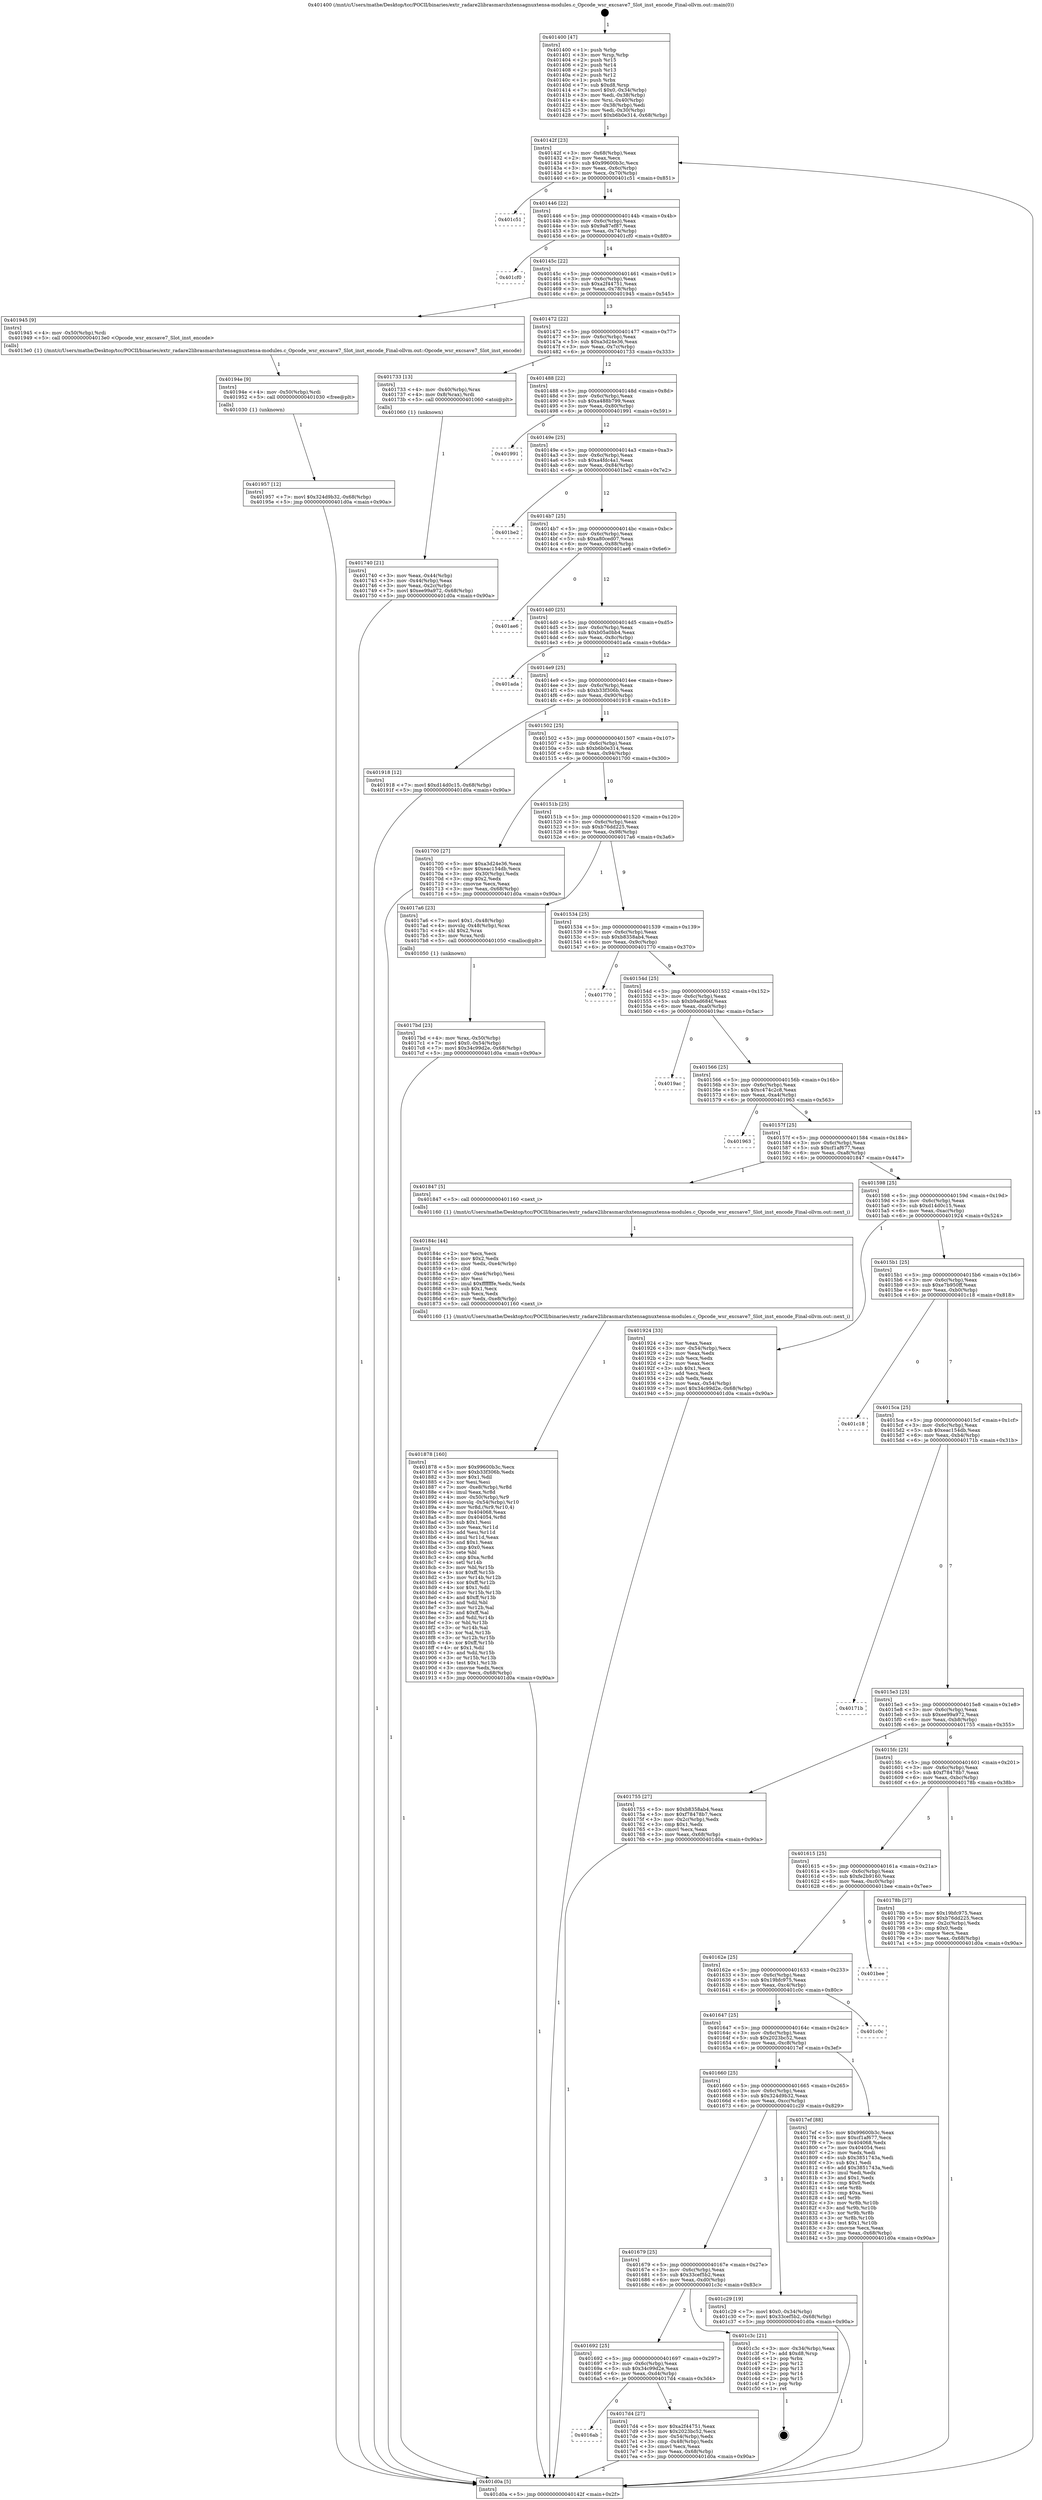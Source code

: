 digraph "0x401400" {
  label = "0x401400 (/mnt/c/Users/mathe/Desktop/tcc/POCII/binaries/extr_radare2librasmarchxtensagnuxtensa-modules.c_Opcode_wsr_excsave7_Slot_inst_encode_Final-ollvm.out::main(0))"
  labelloc = "t"
  node[shape=record]

  Entry [label="",width=0.3,height=0.3,shape=circle,fillcolor=black,style=filled]
  "0x40142f" [label="{
     0x40142f [23]\l
     | [instrs]\l
     &nbsp;&nbsp;0x40142f \<+3\>: mov -0x68(%rbp),%eax\l
     &nbsp;&nbsp;0x401432 \<+2\>: mov %eax,%ecx\l
     &nbsp;&nbsp;0x401434 \<+6\>: sub $0x99600b3c,%ecx\l
     &nbsp;&nbsp;0x40143a \<+3\>: mov %eax,-0x6c(%rbp)\l
     &nbsp;&nbsp;0x40143d \<+3\>: mov %ecx,-0x70(%rbp)\l
     &nbsp;&nbsp;0x401440 \<+6\>: je 0000000000401c51 \<main+0x851\>\l
  }"]
  "0x401c51" [label="{
     0x401c51\l
  }", style=dashed]
  "0x401446" [label="{
     0x401446 [22]\l
     | [instrs]\l
     &nbsp;&nbsp;0x401446 \<+5\>: jmp 000000000040144b \<main+0x4b\>\l
     &nbsp;&nbsp;0x40144b \<+3\>: mov -0x6c(%rbp),%eax\l
     &nbsp;&nbsp;0x40144e \<+5\>: sub $0x9a87ef87,%eax\l
     &nbsp;&nbsp;0x401453 \<+3\>: mov %eax,-0x74(%rbp)\l
     &nbsp;&nbsp;0x401456 \<+6\>: je 0000000000401cf0 \<main+0x8f0\>\l
  }"]
  Exit [label="",width=0.3,height=0.3,shape=circle,fillcolor=black,style=filled,peripheries=2]
  "0x401cf0" [label="{
     0x401cf0\l
  }", style=dashed]
  "0x40145c" [label="{
     0x40145c [22]\l
     | [instrs]\l
     &nbsp;&nbsp;0x40145c \<+5\>: jmp 0000000000401461 \<main+0x61\>\l
     &nbsp;&nbsp;0x401461 \<+3\>: mov -0x6c(%rbp),%eax\l
     &nbsp;&nbsp;0x401464 \<+5\>: sub $0xa2f44751,%eax\l
     &nbsp;&nbsp;0x401469 \<+3\>: mov %eax,-0x78(%rbp)\l
     &nbsp;&nbsp;0x40146c \<+6\>: je 0000000000401945 \<main+0x545\>\l
  }"]
  "0x401957" [label="{
     0x401957 [12]\l
     | [instrs]\l
     &nbsp;&nbsp;0x401957 \<+7\>: movl $0x324d9b32,-0x68(%rbp)\l
     &nbsp;&nbsp;0x40195e \<+5\>: jmp 0000000000401d0a \<main+0x90a\>\l
  }"]
  "0x401945" [label="{
     0x401945 [9]\l
     | [instrs]\l
     &nbsp;&nbsp;0x401945 \<+4\>: mov -0x50(%rbp),%rdi\l
     &nbsp;&nbsp;0x401949 \<+5\>: call 00000000004013e0 \<Opcode_wsr_excsave7_Slot_inst_encode\>\l
     | [calls]\l
     &nbsp;&nbsp;0x4013e0 \{1\} (/mnt/c/Users/mathe/Desktop/tcc/POCII/binaries/extr_radare2librasmarchxtensagnuxtensa-modules.c_Opcode_wsr_excsave7_Slot_inst_encode_Final-ollvm.out::Opcode_wsr_excsave7_Slot_inst_encode)\l
  }"]
  "0x401472" [label="{
     0x401472 [22]\l
     | [instrs]\l
     &nbsp;&nbsp;0x401472 \<+5\>: jmp 0000000000401477 \<main+0x77\>\l
     &nbsp;&nbsp;0x401477 \<+3\>: mov -0x6c(%rbp),%eax\l
     &nbsp;&nbsp;0x40147a \<+5\>: sub $0xa3d24e36,%eax\l
     &nbsp;&nbsp;0x40147f \<+3\>: mov %eax,-0x7c(%rbp)\l
     &nbsp;&nbsp;0x401482 \<+6\>: je 0000000000401733 \<main+0x333\>\l
  }"]
  "0x40194e" [label="{
     0x40194e [9]\l
     | [instrs]\l
     &nbsp;&nbsp;0x40194e \<+4\>: mov -0x50(%rbp),%rdi\l
     &nbsp;&nbsp;0x401952 \<+5\>: call 0000000000401030 \<free@plt\>\l
     | [calls]\l
     &nbsp;&nbsp;0x401030 \{1\} (unknown)\l
  }"]
  "0x401733" [label="{
     0x401733 [13]\l
     | [instrs]\l
     &nbsp;&nbsp;0x401733 \<+4\>: mov -0x40(%rbp),%rax\l
     &nbsp;&nbsp;0x401737 \<+4\>: mov 0x8(%rax),%rdi\l
     &nbsp;&nbsp;0x40173b \<+5\>: call 0000000000401060 \<atoi@plt\>\l
     | [calls]\l
     &nbsp;&nbsp;0x401060 \{1\} (unknown)\l
  }"]
  "0x401488" [label="{
     0x401488 [22]\l
     | [instrs]\l
     &nbsp;&nbsp;0x401488 \<+5\>: jmp 000000000040148d \<main+0x8d\>\l
     &nbsp;&nbsp;0x40148d \<+3\>: mov -0x6c(%rbp),%eax\l
     &nbsp;&nbsp;0x401490 \<+5\>: sub $0xa488b799,%eax\l
     &nbsp;&nbsp;0x401495 \<+3\>: mov %eax,-0x80(%rbp)\l
     &nbsp;&nbsp;0x401498 \<+6\>: je 0000000000401991 \<main+0x591\>\l
  }"]
  "0x401878" [label="{
     0x401878 [160]\l
     | [instrs]\l
     &nbsp;&nbsp;0x401878 \<+5\>: mov $0x99600b3c,%ecx\l
     &nbsp;&nbsp;0x40187d \<+5\>: mov $0xb33f306b,%edx\l
     &nbsp;&nbsp;0x401882 \<+3\>: mov $0x1,%dil\l
     &nbsp;&nbsp;0x401885 \<+2\>: xor %esi,%esi\l
     &nbsp;&nbsp;0x401887 \<+7\>: mov -0xe8(%rbp),%r8d\l
     &nbsp;&nbsp;0x40188e \<+4\>: imul %eax,%r8d\l
     &nbsp;&nbsp;0x401892 \<+4\>: mov -0x50(%rbp),%r9\l
     &nbsp;&nbsp;0x401896 \<+4\>: movslq -0x54(%rbp),%r10\l
     &nbsp;&nbsp;0x40189a \<+4\>: mov %r8d,(%r9,%r10,4)\l
     &nbsp;&nbsp;0x40189e \<+7\>: mov 0x404068,%eax\l
     &nbsp;&nbsp;0x4018a5 \<+8\>: mov 0x404054,%r8d\l
     &nbsp;&nbsp;0x4018ad \<+3\>: sub $0x1,%esi\l
     &nbsp;&nbsp;0x4018b0 \<+3\>: mov %eax,%r11d\l
     &nbsp;&nbsp;0x4018b3 \<+3\>: add %esi,%r11d\l
     &nbsp;&nbsp;0x4018b6 \<+4\>: imul %r11d,%eax\l
     &nbsp;&nbsp;0x4018ba \<+3\>: and $0x1,%eax\l
     &nbsp;&nbsp;0x4018bd \<+3\>: cmp $0x0,%eax\l
     &nbsp;&nbsp;0x4018c0 \<+3\>: sete %bl\l
     &nbsp;&nbsp;0x4018c3 \<+4\>: cmp $0xa,%r8d\l
     &nbsp;&nbsp;0x4018c7 \<+4\>: setl %r14b\l
     &nbsp;&nbsp;0x4018cb \<+3\>: mov %bl,%r15b\l
     &nbsp;&nbsp;0x4018ce \<+4\>: xor $0xff,%r15b\l
     &nbsp;&nbsp;0x4018d2 \<+3\>: mov %r14b,%r12b\l
     &nbsp;&nbsp;0x4018d5 \<+4\>: xor $0xff,%r12b\l
     &nbsp;&nbsp;0x4018d9 \<+4\>: xor $0x1,%dil\l
     &nbsp;&nbsp;0x4018dd \<+3\>: mov %r15b,%r13b\l
     &nbsp;&nbsp;0x4018e0 \<+4\>: and $0xff,%r13b\l
     &nbsp;&nbsp;0x4018e4 \<+3\>: and %dil,%bl\l
     &nbsp;&nbsp;0x4018e7 \<+3\>: mov %r12b,%al\l
     &nbsp;&nbsp;0x4018ea \<+2\>: and $0xff,%al\l
     &nbsp;&nbsp;0x4018ec \<+3\>: and %dil,%r14b\l
     &nbsp;&nbsp;0x4018ef \<+3\>: or %bl,%r13b\l
     &nbsp;&nbsp;0x4018f2 \<+3\>: or %r14b,%al\l
     &nbsp;&nbsp;0x4018f5 \<+3\>: xor %al,%r13b\l
     &nbsp;&nbsp;0x4018f8 \<+3\>: or %r12b,%r15b\l
     &nbsp;&nbsp;0x4018fb \<+4\>: xor $0xff,%r15b\l
     &nbsp;&nbsp;0x4018ff \<+4\>: or $0x1,%dil\l
     &nbsp;&nbsp;0x401903 \<+3\>: and %dil,%r15b\l
     &nbsp;&nbsp;0x401906 \<+3\>: or %r15b,%r13b\l
     &nbsp;&nbsp;0x401909 \<+4\>: test $0x1,%r13b\l
     &nbsp;&nbsp;0x40190d \<+3\>: cmovne %edx,%ecx\l
     &nbsp;&nbsp;0x401910 \<+3\>: mov %ecx,-0x68(%rbp)\l
     &nbsp;&nbsp;0x401913 \<+5\>: jmp 0000000000401d0a \<main+0x90a\>\l
  }"]
  "0x401991" [label="{
     0x401991\l
  }", style=dashed]
  "0x40149e" [label="{
     0x40149e [25]\l
     | [instrs]\l
     &nbsp;&nbsp;0x40149e \<+5\>: jmp 00000000004014a3 \<main+0xa3\>\l
     &nbsp;&nbsp;0x4014a3 \<+3\>: mov -0x6c(%rbp),%eax\l
     &nbsp;&nbsp;0x4014a6 \<+5\>: sub $0xa4fdc4a1,%eax\l
     &nbsp;&nbsp;0x4014ab \<+6\>: mov %eax,-0x84(%rbp)\l
     &nbsp;&nbsp;0x4014b1 \<+6\>: je 0000000000401be2 \<main+0x7e2\>\l
  }"]
  "0x40184c" [label="{
     0x40184c [44]\l
     | [instrs]\l
     &nbsp;&nbsp;0x40184c \<+2\>: xor %ecx,%ecx\l
     &nbsp;&nbsp;0x40184e \<+5\>: mov $0x2,%edx\l
     &nbsp;&nbsp;0x401853 \<+6\>: mov %edx,-0xe4(%rbp)\l
     &nbsp;&nbsp;0x401859 \<+1\>: cltd\l
     &nbsp;&nbsp;0x40185a \<+6\>: mov -0xe4(%rbp),%esi\l
     &nbsp;&nbsp;0x401860 \<+2\>: idiv %esi\l
     &nbsp;&nbsp;0x401862 \<+6\>: imul $0xfffffffe,%edx,%edx\l
     &nbsp;&nbsp;0x401868 \<+3\>: sub $0x1,%ecx\l
     &nbsp;&nbsp;0x40186b \<+2\>: sub %ecx,%edx\l
     &nbsp;&nbsp;0x40186d \<+6\>: mov %edx,-0xe8(%rbp)\l
     &nbsp;&nbsp;0x401873 \<+5\>: call 0000000000401160 \<next_i\>\l
     | [calls]\l
     &nbsp;&nbsp;0x401160 \{1\} (/mnt/c/Users/mathe/Desktop/tcc/POCII/binaries/extr_radare2librasmarchxtensagnuxtensa-modules.c_Opcode_wsr_excsave7_Slot_inst_encode_Final-ollvm.out::next_i)\l
  }"]
  "0x401be2" [label="{
     0x401be2\l
  }", style=dashed]
  "0x4014b7" [label="{
     0x4014b7 [25]\l
     | [instrs]\l
     &nbsp;&nbsp;0x4014b7 \<+5\>: jmp 00000000004014bc \<main+0xbc\>\l
     &nbsp;&nbsp;0x4014bc \<+3\>: mov -0x6c(%rbp),%eax\l
     &nbsp;&nbsp;0x4014bf \<+5\>: sub $0xa80ced07,%eax\l
     &nbsp;&nbsp;0x4014c4 \<+6\>: mov %eax,-0x88(%rbp)\l
     &nbsp;&nbsp;0x4014ca \<+6\>: je 0000000000401ae6 \<main+0x6e6\>\l
  }"]
  "0x4016ab" [label="{
     0x4016ab\l
  }", style=dashed]
  "0x401ae6" [label="{
     0x401ae6\l
  }", style=dashed]
  "0x4014d0" [label="{
     0x4014d0 [25]\l
     | [instrs]\l
     &nbsp;&nbsp;0x4014d0 \<+5\>: jmp 00000000004014d5 \<main+0xd5\>\l
     &nbsp;&nbsp;0x4014d5 \<+3\>: mov -0x6c(%rbp),%eax\l
     &nbsp;&nbsp;0x4014d8 \<+5\>: sub $0xb05a0bb4,%eax\l
     &nbsp;&nbsp;0x4014dd \<+6\>: mov %eax,-0x8c(%rbp)\l
     &nbsp;&nbsp;0x4014e3 \<+6\>: je 0000000000401ada \<main+0x6da\>\l
  }"]
  "0x4017d4" [label="{
     0x4017d4 [27]\l
     | [instrs]\l
     &nbsp;&nbsp;0x4017d4 \<+5\>: mov $0xa2f44751,%eax\l
     &nbsp;&nbsp;0x4017d9 \<+5\>: mov $0x2023bc52,%ecx\l
     &nbsp;&nbsp;0x4017de \<+3\>: mov -0x54(%rbp),%edx\l
     &nbsp;&nbsp;0x4017e1 \<+3\>: cmp -0x48(%rbp),%edx\l
     &nbsp;&nbsp;0x4017e4 \<+3\>: cmovl %ecx,%eax\l
     &nbsp;&nbsp;0x4017e7 \<+3\>: mov %eax,-0x68(%rbp)\l
     &nbsp;&nbsp;0x4017ea \<+5\>: jmp 0000000000401d0a \<main+0x90a\>\l
  }"]
  "0x401ada" [label="{
     0x401ada\l
  }", style=dashed]
  "0x4014e9" [label="{
     0x4014e9 [25]\l
     | [instrs]\l
     &nbsp;&nbsp;0x4014e9 \<+5\>: jmp 00000000004014ee \<main+0xee\>\l
     &nbsp;&nbsp;0x4014ee \<+3\>: mov -0x6c(%rbp),%eax\l
     &nbsp;&nbsp;0x4014f1 \<+5\>: sub $0xb33f306b,%eax\l
     &nbsp;&nbsp;0x4014f6 \<+6\>: mov %eax,-0x90(%rbp)\l
     &nbsp;&nbsp;0x4014fc \<+6\>: je 0000000000401918 \<main+0x518\>\l
  }"]
  "0x401692" [label="{
     0x401692 [25]\l
     | [instrs]\l
     &nbsp;&nbsp;0x401692 \<+5\>: jmp 0000000000401697 \<main+0x297\>\l
     &nbsp;&nbsp;0x401697 \<+3\>: mov -0x6c(%rbp),%eax\l
     &nbsp;&nbsp;0x40169a \<+5\>: sub $0x34c99d2e,%eax\l
     &nbsp;&nbsp;0x40169f \<+6\>: mov %eax,-0xd4(%rbp)\l
     &nbsp;&nbsp;0x4016a5 \<+6\>: je 00000000004017d4 \<main+0x3d4\>\l
  }"]
  "0x401918" [label="{
     0x401918 [12]\l
     | [instrs]\l
     &nbsp;&nbsp;0x401918 \<+7\>: movl $0xd14d0c15,-0x68(%rbp)\l
     &nbsp;&nbsp;0x40191f \<+5\>: jmp 0000000000401d0a \<main+0x90a\>\l
  }"]
  "0x401502" [label="{
     0x401502 [25]\l
     | [instrs]\l
     &nbsp;&nbsp;0x401502 \<+5\>: jmp 0000000000401507 \<main+0x107\>\l
     &nbsp;&nbsp;0x401507 \<+3\>: mov -0x6c(%rbp),%eax\l
     &nbsp;&nbsp;0x40150a \<+5\>: sub $0xb6b0e314,%eax\l
     &nbsp;&nbsp;0x40150f \<+6\>: mov %eax,-0x94(%rbp)\l
     &nbsp;&nbsp;0x401515 \<+6\>: je 0000000000401700 \<main+0x300\>\l
  }"]
  "0x401c3c" [label="{
     0x401c3c [21]\l
     | [instrs]\l
     &nbsp;&nbsp;0x401c3c \<+3\>: mov -0x34(%rbp),%eax\l
     &nbsp;&nbsp;0x401c3f \<+7\>: add $0xd8,%rsp\l
     &nbsp;&nbsp;0x401c46 \<+1\>: pop %rbx\l
     &nbsp;&nbsp;0x401c47 \<+2\>: pop %r12\l
     &nbsp;&nbsp;0x401c49 \<+2\>: pop %r13\l
     &nbsp;&nbsp;0x401c4b \<+2\>: pop %r14\l
     &nbsp;&nbsp;0x401c4d \<+2\>: pop %r15\l
     &nbsp;&nbsp;0x401c4f \<+1\>: pop %rbp\l
     &nbsp;&nbsp;0x401c50 \<+1\>: ret\l
  }"]
  "0x401700" [label="{
     0x401700 [27]\l
     | [instrs]\l
     &nbsp;&nbsp;0x401700 \<+5\>: mov $0xa3d24e36,%eax\l
     &nbsp;&nbsp;0x401705 \<+5\>: mov $0xeac154db,%ecx\l
     &nbsp;&nbsp;0x40170a \<+3\>: mov -0x30(%rbp),%edx\l
     &nbsp;&nbsp;0x40170d \<+3\>: cmp $0x2,%edx\l
     &nbsp;&nbsp;0x401710 \<+3\>: cmovne %ecx,%eax\l
     &nbsp;&nbsp;0x401713 \<+3\>: mov %eax,-0x68(%rbp)\l
     &nbsp;&nbsp;0x401716 \<+5\>: jmp 0000000000401d0a \<main+0x90a\>\l
  }"]
  "0x40151b" [label="{
     0x40151b [25]\l
     | [instrs]\l
     &nbsp;&nbsp;0x40151b \<+5\>: jmp 0000000000401520 \<main+0x120\>\l
     &nbsp;&nbsp;0x401520 \<+3\>: mov -0x6c(%rbp),%eax\l
     &nbsp;&nbsp;0x401523 \<+5\>: sub $0xb76dd225,%eax\l
     &nbsp;&nbsp;0x401528 \<+6\>: mov %eax,-0x98(%rbp)\l
     &nbsp;&nbsp;0x40152e \<+6\>: je 00000000004017a6 \<main+0x3a6\>\l
  }"]
  "0x401d0a" [label="{
     0x401d0a [5]\l
     | [instrs]\l
     &nbsp;&nbsp;0x401d0a \<+5\>: jmp 000000000040142f \<main+0x2f\>\l
  }"]
  "0x401400" [label="{
     0x401400 [47]\l
     | [instrs]\l
     &nbsp;&nbsp;0x401400 \<+1\>: push %rbp\l
     &nbsp;&nbsp;0x401401 \<+3\>: mov %rsp,%rbp\l
     &nbsp;&nbsp;0x401404 \<+2\>: push %r15\l
     &nbsp;&nbsp;0x401406 \<+2\>: push %r14\l
     &nbsp;&nbsp;0x401408 \<+2\>: push %r13\l
     &nbsp;&nbsp;0x40140a \<+2\>: push %r12\l
     &nbsp;&nbsp;0x40140c \<+1\>: push %rbx\l
     &nbsp;&nbsp;0x40140d \<+7\>: sub $0xd8,%rsp\l
     &nbsp;&nbsp;0x401414 \<+7\>: movl $0x0,-0x34(%rbp)\l
     &nbsp;&nbsp;0x40141b \<+3\>: mov %edi,-0x38(%rbp)\l
     &nbsp;&nbsp;0x40141e \<+4\>: mov %rsi,-0x40(%rbp)\l
     &nbsp;&nbsp;0x401422 \<+3\>: mov -0x38(%rbp),%edi\l
     &nbsp;&nbsp;0x401425 \<+3\>: mov %edi,-0x30(%rbp)\l
     &nbsp;&nbsp;0x401428 \<+7\>: movl $0xb6b0e314,-0x68(%rbp)\l
  }"]
  "0x401740" [label="{
     0x401740 [21]\l
     | [instrs]\l
     &nbsp;&nbsp;0x401740 \<+3\>: mov %eax,-0x44(%rbp)\l
     &nbsp;&nbsp;0x401743 \<+3\>: mov -0x44(%rbp),%eax\l
     &nbsp;&nbsp;0x401746 \<+3\>: mov %eax,-0x2c(%rbp)\l
     &nbsp;&nbsp;0x401749 \<+7\>: movl $0xee99a972,-0x68(%rbp)\l
     &nbsp;&nbsp;0x401750 \<+5\>: jmp 0000000000401d0a \<main+0x90a\>\l
  }"]
  "0x401679" [label="{
     0x401679 [25]\l
     | [instrs]\l
     &nbsp;&nbsp;0x401679 \<+5\>: jmp 000000000040167e \<main+0x27e\>\l
     &nbsp;&nbsp;0x40167e \<+3\>: mov -0x6c(%rbp),%eax\l
     &nbsp;&nbsp;0x401681 \<+5\>: sub $0x33cef5b2,%eax\l
     &nbsp;&nbsp;0x401686 \<+6\>: mov %eax,-0xd0(%rbp)\l
     &nbsp;&nbsp;0x40168c \<+6\>: je 0000000000401c3c \<main+0x83c\>\l
  }"]
  "0x4017a6" [label="{
     0x4017a6 [23]\l
     | [instrs]\l
     &nbsp;&nbsp;0x4017a6 \<+7\>: movl $0x1,-0x48(%rbp)\l
     &nbsp;&nbsp;0x4017ad \<+4\>: movslq -0x48(%rbp),%rax\l
     &nbsp;&nbsp;0x4017b1 \<+4\>: shl $0x2,%rax\l
     &nbsp;&nbsp;0x4017b5 \<+3\>: mov %rax,%rdi\l
     &nbsp;&nbsp;0x4017b8 \<+5\>: call 0000000000401050 \<malloc@plt\>\l
     | [calls]\l
     &nbsp;&nbsp;0x401050 \{1\} (unknown)\l
  }"]
  "0x401534" [label="{
     0x401534 [25]\l
     | [instrs]\l
     &nbsp;&nbsp;0x401534 \<+5\>: jmp 0000000000401539 \<main+0x139\>\l
     &nbsp;&nbsp;0x401539 \<+3\>: mov -0x6c(%rbp),%eax\l
     &nbsp;&nbsp;0x40153c \<+5\>: sub $0xb8358ab4,%eax\l
     &nbsp;&nbsp;0x401541 \<+6\>: mov %eax,-0x9c(%rbp)\l
     &nbsp;&nbsp;0x401547 \<+6\>: je 0000000000401770 \<main+0x370\>\l
  }"]
  "0x401c29" [label="{
     0x401c29 [19]\l
     | [instrs]\l
     &nbsp;&nbsp;0x401c29 \<+7\>: movl $0x0,-0x34(%rbp)\l
     &nbsp;&nbsp;0x401c30 \<+7\>: movl $0x33cef5b2,-0x68(%rbp)\l
     &nbsp;&nbsp;0x401c37 \<+5\>: jmp 0000000000401d0a \<main+0x90a\>\l
  }"]
  "0x401770" [label="{
     0x401770\l
  }", style=dashed]
  "0x40154d" [label="{
     0x40154d [25]\l
     | [instrs]\l
     &nbsp;&nbsp;0x40154d \<+5\>: jmp 0000000000401552 \<main+0x152\>\l
     &nbsp;&nbsp;0x401552 \<+3\>: mov -0x6c(%rbp),%eax\l
     &nbsp;&nbsp;0x401555 \<+5\>: sub $0xb9ad684f,%eax\l
     &nbsp;&nbsp;0x40155a \<+6\>: mov %eax,-0xa0(%rbp)\l
     &nbsp;&nbsp;0x401560 \<+6\>: je 00000000004019ac \<main+0x5ac\>\l
  }"]
  "0x401660" [label="{
     0x401660 [25]\l
     | [instrs]\l
     &nbsp;&nbsp;0x401660 \<+5\>: jmp 0000000000401665 \<main+0x265\>\l
     &nbsp;&nbsp;0x401665 \<+3\>: mov -0x6c(%rbp),%eax\l
     &nbsp;&nbsp;0x401668 \<+5\>: sub $0x324d9b32,%eax\l
     &nbsp;&nbsp;0x40166d \<+6\>: mov %eax,-0xcc(%rbp)\l
     &nbsp;&nbsp;0x401673 \<+6\>: je 0000000000401c29 \<main+0x829\>\l
  }"]
  "0x4019ac" [label="{
     0x4019ac\l
  }", style=dashed]
  "0x401566" [label="{
     0x401566 [25]\l
     | [instrs]\l
     &nbsp;&nbsp;0x401566 \<+5\>: jmp 000000000040156b \<main+0x16b\>\l
     &nbsp;&nbsp;0x40156b \<+3\>: mov -0x6c(%rbp),%eax\l
     &nbsp;&nbsp;0x40156e \<+5\>: sub $0xc474c2c8,%eax\l
     &nbsp;&nbsp;0x401573 \<+6\>: mov %eax,-0xa4(%rbp)\l
     &nbsp;&nbsp;0x401579 \<+6\>: je 0000000000401963 \<main+0x563\>\l
  }"]
  "0x4017ef" [label="{
     0x4017ef [88]\l
     | [instrs]\l
     &nbsp;&nbsp;0x4017ef \<+5\>: mov $0x99600b3c,%eax\l
     &nbsp;&nbsp;0x4017f4 \<+5\>: mov $0xcf1af677,%ecx\l
     &nbsp;&nbsp;0x4017f9 \<+7\>: mov 0x404068,%edx\l
     &nbsp;&nbsp;0x401800 \<+7\>: mov 0x404054,%esi\l
     &nbsp;&nbsp;0x401807 \<+2\>: mov %edx,%edi\l
     &nbsp;&nbsp;0x401809 \<+6\>: sub $0x3851743a,%edi\l
     &nbsp;&nbsp;0x40180f \<+3\>: sub $0x1,%edi\l
     &nbsp;&nbsp;0x401812 \<+6\>: add $0x3851743a,%edi\l
     &nbsp;&nbsp;0x401818 \<+3\>: imul %edi,%edx\l
     &nbsp;&nbsp;0x40181b \<+3\>: and $0x1,%edx\l
     &nbsp;&nbsp;0x40181e \<+3\>: cmp $0x0,%edx\l
     &nbsp;&nbsp;0x401821 \<+4\>: sete %r8b\l
     &nbsp;&nbsp;0x401825 \<+3\>: cmp $0xa,%esi\l
     &nbsp;&nbsp;0x401828 \<+4\>: setl %r9b\l
     &nbsp;&nbsp;0x40182c \<+3\>: mov %r8b,%r10b\l
     &nbsp;&nbsp;0x40182f \<+3\>: and %r9b,%r10b\l
     &nbsp;&nbsp;0x401832 \<+3\>: xor %r9b,%r8b\l
     &nbsp;&nbsp;0x401835 \<+3\>: or %r8b,%r10b\l
     &nbsp;&nbsp;0x401838 \<+4\>: test $0x1,%r10b\l
     &nbsp;&nbsp;0x40183c \<+3\>: cmovne %ecx,%eax\l
     &nbsp;&nbsp;0x40183f \<+3\>: mov %eax,-0x68(%rbp)\l
     &nbsp;&nbsp;0x401842 \<+5\>: jmp 0000000000401d0a \<main+0x90a\>\l
  }"]
  "0x401963" [label="{
     0x401963\l
  }", style=dashed]
  "0x40157f" [label="{
     0x40157f [25]\l
     | [instrs]\l
     &nbsp;&nbsp;0x40157f \<+5\>: jmp 0000000000401584 \<main+0x184\>\l
     &nbsp;&nbsp;0x401584 \<+3\>: mov -0x6c(%rbp),%eax\l
     &nbsp;&nbsp;0x401587 \<+5\>: sub $0xcf1af677,%eax\l
     &nbsp;&nbsp;0x40158c \<+6\>: mov %eax,-0xa8(%rbp)\l
     &nbsp;&nbsp;0x401592 \<+6\>: je 0000000000401847 \<main+0x447\>\l
  }"]
  "0x401647" [label="{
     0x401647 [25]\l
     | [instrs]\l
     &nbsp;&nbsp;0x401647 \<+5\>: jmp 000000000040164c \<main+0x24c\>\l
     &nbsp;&nbsp;0x40164c \<+3\>: mov -0x6c(%rbp),%eax\l
     &nbsp;&nbsp;0x40164f \<+5\>: sub $0x2023bc52,%eax\l
     &nbsp;&nbsp;0x401654 \<+6\>: mov %eax,-0xc8(%rbp)\l
     &nbsp;&nbsp;0x40165a \<+6\>: je 00000000004017ef \<main+0x3ef\>\l
  }"]
  "0x401847" [label="{
     0x401847 [5]\l
     | [instrs]\l
     &nbsp;&nbsp;0x401847 \<+5\>: call 0000000000401160 \<next_i\>\l
     | [calls]\l
     &nbsp;&nbsp;0x401160 \{1\} (/mnt/c/Users/mathe/Desktop/tcc/POCII/binaries/extr_radare2librasmarchxtensagnuxtensa-modules.c_Opcode_wsr_excsave7_Slot_inst_encode_Final-ollvm.out::next_i)\l
  }"]
  "0x401598" [label="{
     0x401598 [25]\l
     | [instrs]\l
     &nbsp;&nbsp;0x401598 \<+5\>: jmp 000000000040159d \<main+0x19d\>\l
     &nbsp;&nbsp;0x40159d \<+3\>: mov -0x6c(%rbp),%eax\l
     &nbsp;&nbsp;0x4015a0 \<+5\>: sub $0xd14d0c15,%eax\l
     &nbsp;&nbsp;0x4015a5 \<+6\>: mov %eax,-0xac(%rbp)\l
     &nbsp;&nbsp;0x4015ab \<+6\>: je 0000000000401924 \<main+0x524\>\l
  }"]
  "0x401c0c" [label="{
     0x401c0c\l
  }", style=dashed]
  "0x401924" [label="{
     0x401924 [33]\l
     | [instrs]\l
     &nbsp;&nbsp;0x401924 \<+2\>: xor %eax,%eax\l
     &nbsp;&nbsp;0x401926 \<+3\>: mov -0x54(%rbp),%ecx\l
     &nbsp;&nbsp;0x401929 \<+2\>: mov %eax,%edx\l
     &nbsp;&nbsp;0x40192b \<+2\>: sub %ecx,%edx\l
     &nbsp;&nbsp;0x40192d \<+2\>: mov %eax,%ecx\l
     &nbsp;&nbsp;0x40192f \<+3\>: sub $0x1,%ecx\l
     &nbsp;&nbsp;0x401932 \<+2\>: add %ecx,%edx\l
     &nbsp;&nbsp;0x401934 \<+2\>: sub %edx,%eax\l
     &nbsp;&nbsp;0x401936 \<+3\>: mov %eax,-0x54(%rbp)\l
     &nbsp;&nbsp;0x401939 \<+7\>: movl $0x34c99d2e,-0x68(%rbp)\l
     &nbsp;&nbsp;0x401940 \<+5\>: jmp 0000000000401d0a \<main+0x90a\>\l
  }"]
  "0x4015b1" [label="{
     0x4015b1 [25]\l
     | [instrs]\l
     &nbsp;&nbsp;0x4015b1 \<+5\>: jmp 00000000004015b6 \<main+0x1b6\>\l
     &nbsp;&nbsp;0x4015b6 \<+3\>: mov -0x6c(%rbp),%eax\l
     &nbsp;&nbsp;0x4015b9 \<+5\>: sub $0xe7b950ff,%eax\l
     &nbsp;&nbsp;0x4015be \<+6\>: mov %eax,-0xb0(%rbp)\l
     &nbsp;&nbsp;0x4015c4 \<+6\>: je 0000000000401c18 \<main+0x818\>\l
  }"]
  "0x40162e" [label="{
     0x40162e [25]\l
     | [instrs]\l
     &nbsp;&nbsp;0x40162e \<+5\>: jmp 0000000000401633 \<main+0x233\>\l
     &nbsp;&nbsp;0x401633 \<+3\>: mov -0x6c(%rbp),%eax\l
     &nbsp;&nbsp;0x401636 \<+5\>: sub $0x19bfc975,%eax\l
     &nbsp;&nbsp;0x40163b \<+6\>: mov %eax,-0xc4(%rbp)\l
     &nbsp;&nbsp;0x401641 \<+6\>: je 0000000000401c0c \<main+0x80c\>\l
  }"]
  "0x401c18" [label="{
     0x401c18\l
  }", style=dashed]
  "0x4015ca" [label="{
     0x4015ca [25]\l
     | [instrs]\l
     &nbsp;&nbsp;0x4015ca \<+5\>: jmp 00000000004015cf \<main+0x1cf\>\l
     &nbsp;&nbsp;0x4015cf \<+3\>: mov -0x6c(%rbp),%eax\l
     &nbsp;&nbsp;0x4015d2 \<+5\>: sub $0xeac154db,%eax\l
     &nbsp;&nbsp;0x4015d7 \<+6\>: mov %eax,-0xb4(%rbp)\l
     &nbsp;&nbsp;0x4015dd \<+6\>: je 000000000040171b \<main+0x31b\>\l
  }"]
  "0x401bee" [label="{
     0x401bee\l
  }", style=dashed]
  "0x40171b" [label="{
     0x40171b\l
  }", style=dashed]
  "0x4015e3" [label="{
     0x4015e3 [25]\l
     | [instrs]\l
     &nbsp;&nbsp;0x4015e3 \<+5\>: jmp 00000000004015e8 \<main+0x1e8\>\l
     &nbsp;&nbsp;0x4015e8 \<+3\>: mov -0x6c(%rbp),%eax\l
     &nbsp;&nbsp;0x4015eb \<+5\>: sub $0xee99a972,%eax\l
     &nbsp;&nbsp;0x4015f0 \<+6\>: mov %eax,-0xb8(%rbp)\l
     &nbsp;&nbsp;0x4015f6 \<+6\>: je 0000000000401755 \<main+0x355\>\l
  }"]
  "0x4017bd" [label="{
     0x4017bd [23]\l
     | [instrs]\l
     &nbsp;&nbsp;0x4017bd \<+4\>: mov %rax,-0x50(%rbp)\l
     &nbsp;&nbsp;0x4017c1 \<+7\>: movl $0x0,-0x54(%rbp)\l
     &nbsp;&nbsp;0x4017c8 \<+7\>: movl $0x34c99d2e,-0x68(%rbp)\l
     &nbsp;&nbsp;0x4017cf \<+5\>: jmp 0000000000401d0a \<main+0x90a\>\l
  }"]
  "0x401755" [label="{
     0x401755 [27]\l
     | [instrs]\l
     &nbsp;&nbsp;0x401755 \<+5\>: mov $0xb8358ab4,%eax\l
     &nbsp;&nbsp;0x40175a \<+5\>: mov $0xf78478b7,%ecx\l
     &nbsp;&nbsp;0x40175f \<+3\>: mov -0x2c(%rbp),%edx\l
     &nbsp;&nbsp;0x401762 \<+3\>: cmp $0x1,%edx\l
     &nbsp;&nbsp;0x401765 \<+3\>: cmovl %ecx,%eax\l
     &nbsp;&nbsp;0x401768 \<+3\>: mov %eax,-0x68(%rbp)\l
     &nbsp;&nbsp;0x40176b \<+5\>: jmp 0000000000401d0a \<main+0x90a\>\l
  }"]
  "0x4015fc" [label="{
     0x4015fc [25]\l
     | [instrs]\l
     &nbsp;&nbsp;0x4015fc \<+5\>: jmp 0000000000401601 \<main+0x201\>\l
     &nbsp;&nbsp;0x401601 \<+3\>: mov -0x6c(%rbp),%eax\l
     &nbsp;&nbsp;0x401604 \<+5\>: sub $0xf78478b7,%eax\l
     &nbsp;&nbsp;0x401609 \<+6\>: mov %eax,-0xbc(%rbp)\l
     &nbsp;&nbsp;0x40160f \<+6\>: je 000000000040178b \<main+0x38b\>\l
  }"]
  "0x401615" [label="{
     0x401615 [25]\l
     | [instrs]\l
     &nbsp;&nbsp;0x401615 \<+5\>: jmp 000000000040161a \<main+0x21a\>\l
     &nbsp;&nbsp;0x40161a \<+3\>: mov -0x6c(%rbp),%eax\l
     &nbsp;&nbsp;0x40161d \<+5\>: sub $0xfe2b9160,%eax\l
     &nbsp;&nbsp;0x401622 \<+6\>: mov %eax,-0xc0(%rbp)\l
     &nbsp;&nbsp;0x401628 \<+6\>: je 0000000000401bee \<main+0x7ee\>\l
  }"]
  "0x40178b" [label="{
     0x40178b [27]\l
     | [instrs]\l
     &nbsp;&nbsp;0x40178b \<+5\>: mov $0x19bfc975,%eax\l
     &nbsp;&nbsp;0x401790 \<+5\>: mov $0xb76dd225,%ecx\l
     &nbsp;&nbsp;0x401795 \<+3\>: mov -0x2c(%rbp),%edx\l
     &nbsp;&nbsp;0x401798 \<+3\>: cmp $0x0,%edx\l
     &nbsp;&nbsp;0x40179b \<+3\>: cmove %ecx,%eax\l
     &nbsp;&nbsp;0x40179e \<+3\>: mov %eax,-0x68(%rbp)\l
     &nbsp;&nbsp;0x4017a1 \<+5\>: jmp 0000000000401d0a \<main+0x90a\>\l
  }"]
  Entry -> "0x401400" [label=" 1"]
  "0x40142f" -> "0x401c51" [label=" 0"]
  "0x40142f" -> "0x401446" [label=" 14"]
  "0x401c3c" -> Exit [label=" 1"]
  "0x401446" -> "0x401cf0" [label=" 0"]
  "0x401446" -> "0x40145c" [label=" 14"]
  "0x401c29" -> "0x401d0a" [label=" 1"]
  "0x40145c" -> "0x401945" [label=" 1"]
  "0x40145c" -> "0x401472" [label=" 13"]
  "0x401957" -> "0x401d0a" [label=" 1"]
  "0x401472" -> "0x401733" [label=" 1"]
  "0x401472" -> "0x401488" [label=" 12"]
  "0x40194e" -> "0x401957" [label=" 1"]
  "0x401488" -> "0x401991" [label=" 0"]
  "0x401488" -> "0x40149e" [label=" 12"]
  "0x401945" -> "0x40194e" [label=" 1"]
  "0x40149e" -> "0x401be2" [label=" 0"]
  "0x40149e" -> "0x4014b7" [label=" 12"]
  "0x401924" -> "0x401d0a" [label=" 1"]
  "0x4014b7" -> "0x401ae6" [label=" 0"]
  "0x4014b7" -> "0x4014d0" [label=" 12"]
  "0x401918" -> "0x401d0a" [label=" 1"]
  "0x4014d0" -> "0x401ada" [label=" 0"]
  "0x4014d0" -> "0x4014e9" [label=" 12"]
  "0x401878" -> "0x401d0a" [label=" 1"]
  "0x4014e9" -> "0x401918" [label=" 1"]
  "0x4014e9" -> "0x401502" [label=" 11"]
  "0x401847" -> "0x40184c" [label=" 1"]
  "0x401502" -> "0x401700" [label=" 1"]
  "0x401502" -> "0x40151b" [label=" 10"]
  "0x401700" -> "0x401d0a" [label=" 1"]
  "0x401400" -> "0x40142f" [label=" 1"]
  "0x401d0a" -> "0x40142f" [label=" 13"]
  "0x401733" -> "0x401740" [label=" 1"]
  "0x401740" -> "0x401d0a" [label=" 1"]
  "0x4017ef" -> "0x401d0a" [label=" 1"]
  "0x40151b" -> "0x4017a6" [label=" 1"]
  "0x40151b" -> "0x401534" [label=" 9"]
  "0x401692" -> "0x4016ab" [label=" 0"]
  "0x401534" -> "0x401770" [label=" 0"]
  "0x401534" -> "0x40154d" [label=" 9"]
  "0x401692" -> "0x4017d4" [label=" 2"]
  "0x40154d" -> "0x4019ac" [label=" 0"]
  "0x40154d" -> "0x401566" [label=" 9"]
  "0x401679" -> "0x401692" [label=" 2"]
  "0x401566" -> "0x401963" [label=" 0"]
  "0x401566" -> "0x40157f" [label=" 9"]
  "0x401679" -> "0x401c3c" [label=" 1"]
  "0x40157f" -> "0x401847" [label=" 1"]
  "0x40157f" -> "0x401598" [label=" 8"]
  "0x401660" -> "0x401679" [label=" 3"]
  "0x401598" -> "0x401924" [label=" 1"]
  "0x401598" -> "0x4015b1" [label=" 7"]
  "0x401660" -> "0x401c29" [label=" 1"]
  "0x4015b1" -> "0x401c18" [label=" 0"]
  "0x4015b1" -> "0x4015ca" [label=" 7"]
  "0x401647" -> "0x401660" [label=" 4"]
  "0x4015ca" -> "0x40171b" [label=" 0"]
  "0x4015ca" -> "0x4015e3" [label=" 7"]
  "0x401647" -> "0x4017ef" [label=" 1"]
  "0x4015e3" -> "0x401755" [label=" 1"]
  "0x4015e3" -> "0x4015fc" [label=" 6"]
  "0x401755" -> "0x401d0a" [label=" 1"]
  "0x40162e" -> "0x401647" [label=" 5"]
  "0x4015fc" -> "0x40178b" [label=" 1"]
  "0x4015fc" -> "0x401615" [label=" 5"]
  "0x40178b" -> "0x401d0a" [label=" 1"]
  "0x4017a6" -> "0x4017bd" [label=" 1"]
  "0x4017bd" -> "0x401d0a" [label=" 1"]
  "0x4017d4" -> "0x401d0a" [label=" 2"]
  "0x401615" -> "0x401bee" [label=" 0"]
  "0x401615" -> "0x40162e" [label=" 5"]
  "0x40184c" -> "0x401878" [label=" 1"]
  "0x40162e" -> "0x401c0c" [label=" 0"]
}
